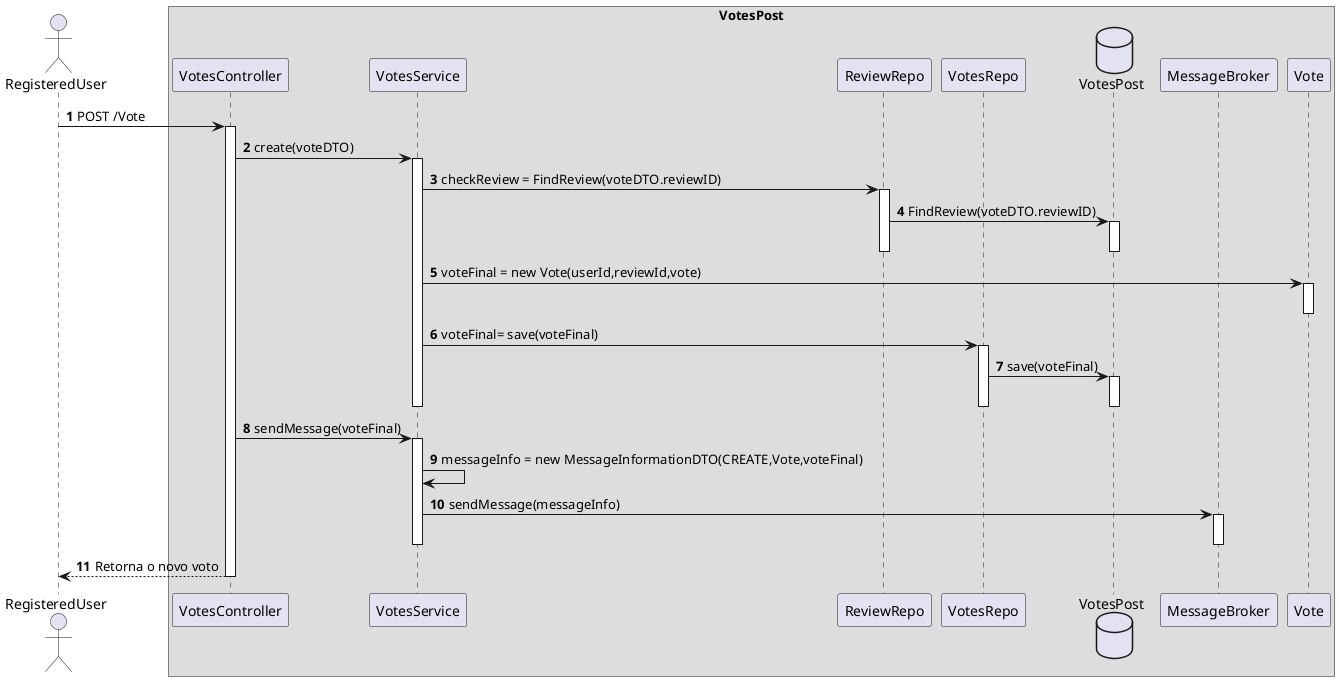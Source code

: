 @startuml
'https://plantuml.com/sequence-diagram

autonumber
actor RegisteredUser as USER
box "VotesPost"
participant "VotesController" as CTRL
participant "VotesService" as SERV
participant "ReviewRepo" as REPO2
participant "VotesRepo" as REPO
database "VotesPost" as DB
participant "MessageBroker" as MSG
participant "Vote" as VT

USER -> CTRL : POST /Vote
activate CTRL
    CTRL-> SERV : create(voteDTO)
    activate SERV
        SERV -> REPO2: checkReview = FindReview(voteDTO.reviewID)
        activate REPO2
            REPO2 -> DB : FindReview(voteDTO.reviewID)
            activate DB
            deactivate DB
        deactivate REPO2    
            SERV -> VT : voteFinal = new Vote(userId,reviewId,vote)
            activate VT
            deactivate VT
            SERV -> REPO: voteFinal= save(voteFinal)
                    activate REPO
                        REPO -> DB : save(voteFinal)
                        activate DB
                        deactivate DB
                    deactivate REPO
                

    deactivate SERV
                CTRL -> SERV : sendMessage(voteFinal)
                activate SERV
                    SERV -> SERV: messageInfo = new MessageInformationDTO(CREATE,Vote,voteFinal)
                    SERV -> MSG : sendMessage(messageInfo)
                        activate MSG
                        deactivate MSG
                deactivate SERV
CTRL --> USER : Retorna o novo voto
deactivate CTRL
@enduml
